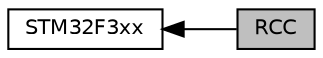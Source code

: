 digraph "RCC"
{
  edge [fontname="Helvetica",fontsize="10",labelfontname="Helvetica",labelfontsize="10"];
  node [fontname="Helvetica",fontsize="10",shape=record];
  rankdir=LR;
  Node0 [label="RCC",height=0.2,width=0.4,color="black", fillcolor="grey75", style="filled", fontcolor="black"];
  Node1 [label="STM32F3xx",height=0.2,width=0.4,color="black", fillcolor="white", style="filled",URL="$group__STM32F3xx.html",tooltip="Libraries for ST Microelectronics STM32F3xx series. "];
  Node1->Node0 [shape=plaintext, dir="back", style="solid"];
}
